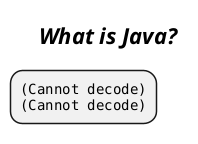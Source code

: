 @startmindmap
title =<i>What is Java?

*:<img:images/img_5.png{scale=1.4}>
<img:images/img_6.png{scale=1.4}>;
@endmindmap
